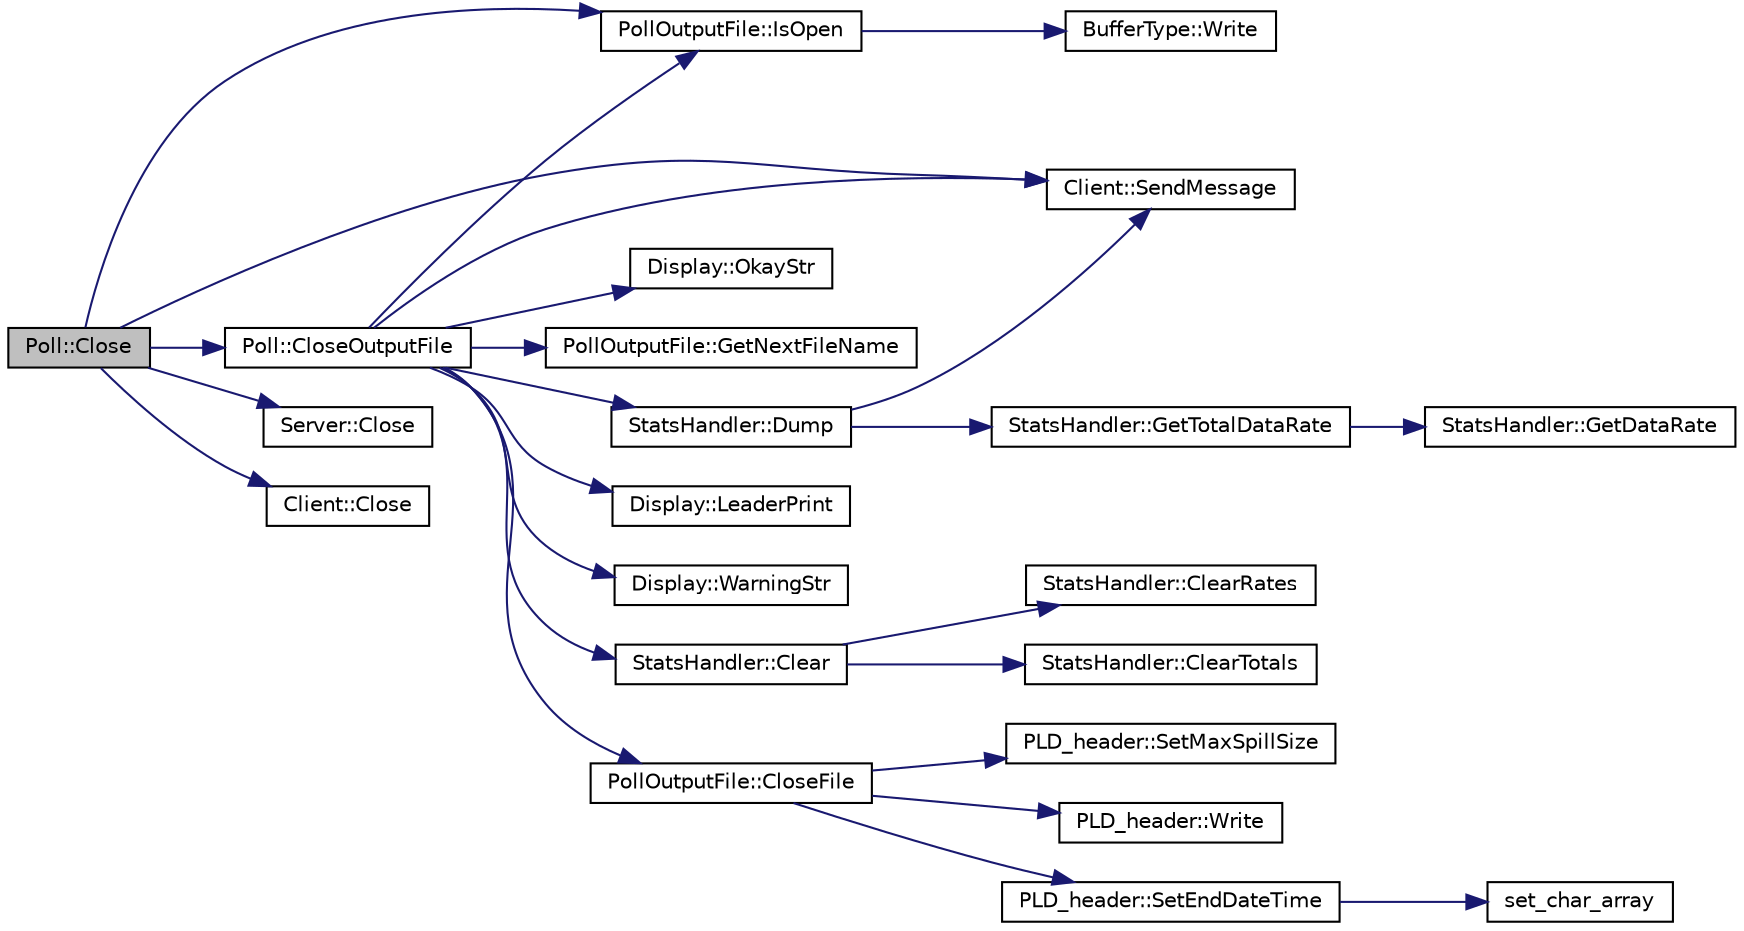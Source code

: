 digraph "Poll::Close"
{
  edge [fontname="Helvetica",fontsize="10",labelfontname="Helvetica",labelfontsize="10"];
  node [fontname="Helvetica",fontsize="10",shape=record];
  rankdir="LR";
  Node1 [label="Poll::Close",height=0.2,width=0.4,color="black", fillcolor="grey75", style="filled", fontcolor="black"];
  Node1 -> Node2 [color="midnightblue",fontsize="10",style="solid",fontname="Helvetica"];
  Node2 [label="Client::SendMessage",height=0.2,width=0.4,color="black", fillcolor="white", style="filled",URL="$d3/d7a/class_client.html#a1bbb757d713ad68ebbef801cde60f438"];
  Node1 -> Node3 [color="midnightblue",fontsize="10",style="solid",fontname="Helvetica"];
  Node3 [label="Server::Close",height=0.2,width=0.4,color="black", fillcolor="white", style="filled",URL="$dc/db6/class_server.html#a3129a820b2f4f5064475033dab6c8348",tooltip="Close the socket. "];
  Node1 -> Node4 [color="midnightblue",fontsize="10",style="solid",fontname="Helvetica"];
  Node4 [label="Client::Close",height=0.2,width=0.4,color="black", fillcolor="white", style="filled",URL="$d3/d7a/class_client.html#aaf6a8239f1f36ef898d289860d7dacb3",tooltip="Close the socket. "];
  Node1 -> Node5 [color="midnightblue",fontsize="10",style="solid",fontname="Helvetica"];
  Node5 [label="PollOutputFile::IsOpen",height=0.2,width=0.4,color="black", fillcolor="white", style="filled",URL="$dd/dcd/class_poll_output_file.html#a272261d64518ff684d1ffd2b625fb47e",tooltip="Return true if an output file is open and writable and false otherwise. "];
  Node5 -> Node6 [color="midnightblue",fontsize="10",style="solid",fontname="Helvetica"];
  Node6 [label="BufferType::Write",height=0.2,width=0.4,color="black", fillcolor="white", style="filled",URL="$d4/d57/class_buffer_type.html#a36e4f7879ba14261a055ed8d651dc387",tooltip="Returns only false if not overloaded. "];
  Node1 -> Node7 [color="midnightblue",fontsize="10",style="solid",fontname="Helvetica"];
  Node7 [label="Poll::CloseOutputFile",height=0.2,width=0.4,color="black", fillcolor="white", style="filled",URL="$d6/db0/class_poll.html#a4f280e910a51c786a7b8e390921fa106",tooltip="Close the current output file, if one is open. "];
  Node7 -> Node8 [color="midnightblue",fontsize="10",style="solid",fontname="Helvetica"];
  Node8 [label="Display::LeaderPrint",height=0.2,width=0.4,color="black", fillcolor="white", style="filled",URL="$da/d6a/namespace_display.html#ae1b6ae7834913dfdef71ad859e261c55"];
  Node7 -> Node5 [color="midnightblue",fontsize="10",style="solid",fontname="Helvetica"];
  Node7 -> Node9 [color="midnightblue",fontsize="10",style="solid",fontname="Helvetica"];
  Node9 [label="Display::WarningStr",height=0.2,width=0.4,color="black", fillcolor="white", style="filled",URL="$da/d6a/namespace_display.html#a0ca7c8835e858cf0b1e0cce72a41ab9c"];
  Node7 -> Node10 [color="midnightblue",fontsize="10",style="solid",fontname="Helvetica"];
  Node10 [label="StatsHandler::Clear",height=0.2,width=0.4,color="black", fillcolor="white", style="filled",URL="$d2/d58/class_stats_handler.html#a409f63879ca1c7b9d12184d07703b9c8",tooltip="Clear the stats. "];
  Node10 -> Node11 [color="midnightblue",fontsize="10",style="solid",fontname="Helvetica"];
  Node11 [label="StatsHandler::ClearRates",height=0.2,width=0.4,color="black", fillcolor="white", style="filled",URL="$d2/d58/class_stats_handler.html#afb61bd932e6d4350a9e6fa36526deb52"];
  Node10 -> Node12 [color="midnightblue",fontsize="10",style="solid",fontname="Helvetica"];
  Node12 [label="StatsHandler::ClearTotals",height=0.2,width=0.4,color="black", fillcolor="white", style="filled",URL="$d2/d58/class_stats_handler.html#a01df5186e4927be0fed832c48dd746d0"];
  Node7 -> Node13 [color="midnightblue",fontsize="10",style="solid",fontname="Helvetica"];
  Node13 [label="StatsHandler::Dump",height=0.2,width=0.4,color="black", fillcolor="white", style="filled",URL="$d2/d58/class_stats_handler.html#af5047dce80fd4f2c91863a485fa9fcb0"];
  Node13 -> Node14 [color="midnightblue",fontsize="10",style="solid",fontname="Helvetica"];
  Node14 [label="StatsHandler::GetTotalDataRate",height=0.2,width=0.4,color="black", fillcolor="white", style="filled",URL="$d2/d58/class_stats_handler.html#ae97addec3c4a6aeb4e405fc4d940638e"];
  Node14 -> Node15 [color="midnightblue",fontsize="10",style="solid",fontname="Helvetica"];
  Node15 [label="StatsHandler::GetDataRate",height=0.2,width=0.4,color="black", fillcolor="white", style="filled",URL="$d2/d58/class_stats_handler.html#a32f7e84315adff7ced7609444f35ef66"];
  Node13 -> Node2 [color="midnightblue",fontsize="10",style="solid",fontname="Helvetica"];
  Node7 -> Node16 [color="midnightblue",fontsize="10",style="solid",fontname="Helvetica"];
  Node16 [label="PollOutputFile::CloseFile",height=0.2,width=0.4,color="black", fillcolor="white", style="filled",URL="$dd/dcd/class_poll_output_file.html#ad22a42fb39315112d5a244f6a486fa1a",tooltip="Write the footer and close the file. "];
  Node16 -> Node17 [color="midnightblue",fontsize="10",style="solid",fontname="Helvetica"];
  Node17 [label="PLD_header::SetEndDateTime",height=0.2,width=0.4,color="black", fillcolor="white", style="filled",URL="$de/deb/class_p_l_d__header.html#a8797010333b9dc131c06bf468597dcff",tooltip="Set the date and time of when the file is closed. "];
  Node17 -> Node18 [color="midnightblue",fontsize="10",style="solid",fontname="Helvetica"];
  Node18 [label="set_char_array",height=0.2,width=0.4,color="black", fillcolor="white", style="filled",URL="$db/ddf/hribf__buffers_8cpp.html#a3497158c3af249fa3e1fe9c2c582dcf5",tooltip="End of spill vsn. The scan code searches for these words. "];
  Node16 -> Node19 [color="midnightblue",fontsize="10",style="solid",fontname="Helvetica"];
  Node19 [label="PLD_header::SetMaxSpillSize",height=0.2,width=0.4,color="black", fillcolor="white", style="filled",URL="$de/deb/class_p_l_d__header.html#aa3016fac774d1ebd9e9b1b1c2e6440b6"];
  Node16 -> Node20 [color="midnightblue",fontsize="10",style="solid",fontname="Helvetica"];
  Node20 [label="PLD_header::Write",height=0.2,width=0.4,color="black", fillcolor="white", style="filled",URL="$de/deb/class_p_l_d__header.html#a595eebacfb5a1425fb19bca570fd2d64",tooltip="Write a pld style header to a file. "];
  Node7 -> Node2 [color="midnightblue",fontsize="10",style="solid",fontname="Helvetica"];
  Node7 -> Node21 [color="midnightblue",fontsize="10",style="solid",fontname="Helvetica"];
  Node21 [label="Display::OkayStr",height=0.2,width=0.4,color="black", fillcolor="white", style="filled",URL="$da/d6a/namespace_display.html#a959223815cca12935461ff196af53168"];
  Node7 -> Node22 [color="midnightblue",fontsize="10",style="solid",fontname="Helvetica"];
  Node22 [label="PollOutputFile::GetNextFileName",height=0.2,width=0.4,color="black", fillcolor="white", style="filled",URL="$dd/dcd/class_poll_output_file.html#a5db8cb63824aa309241f59c2abbe617c",tooltip="Return the filename of the next output file. "];
}

